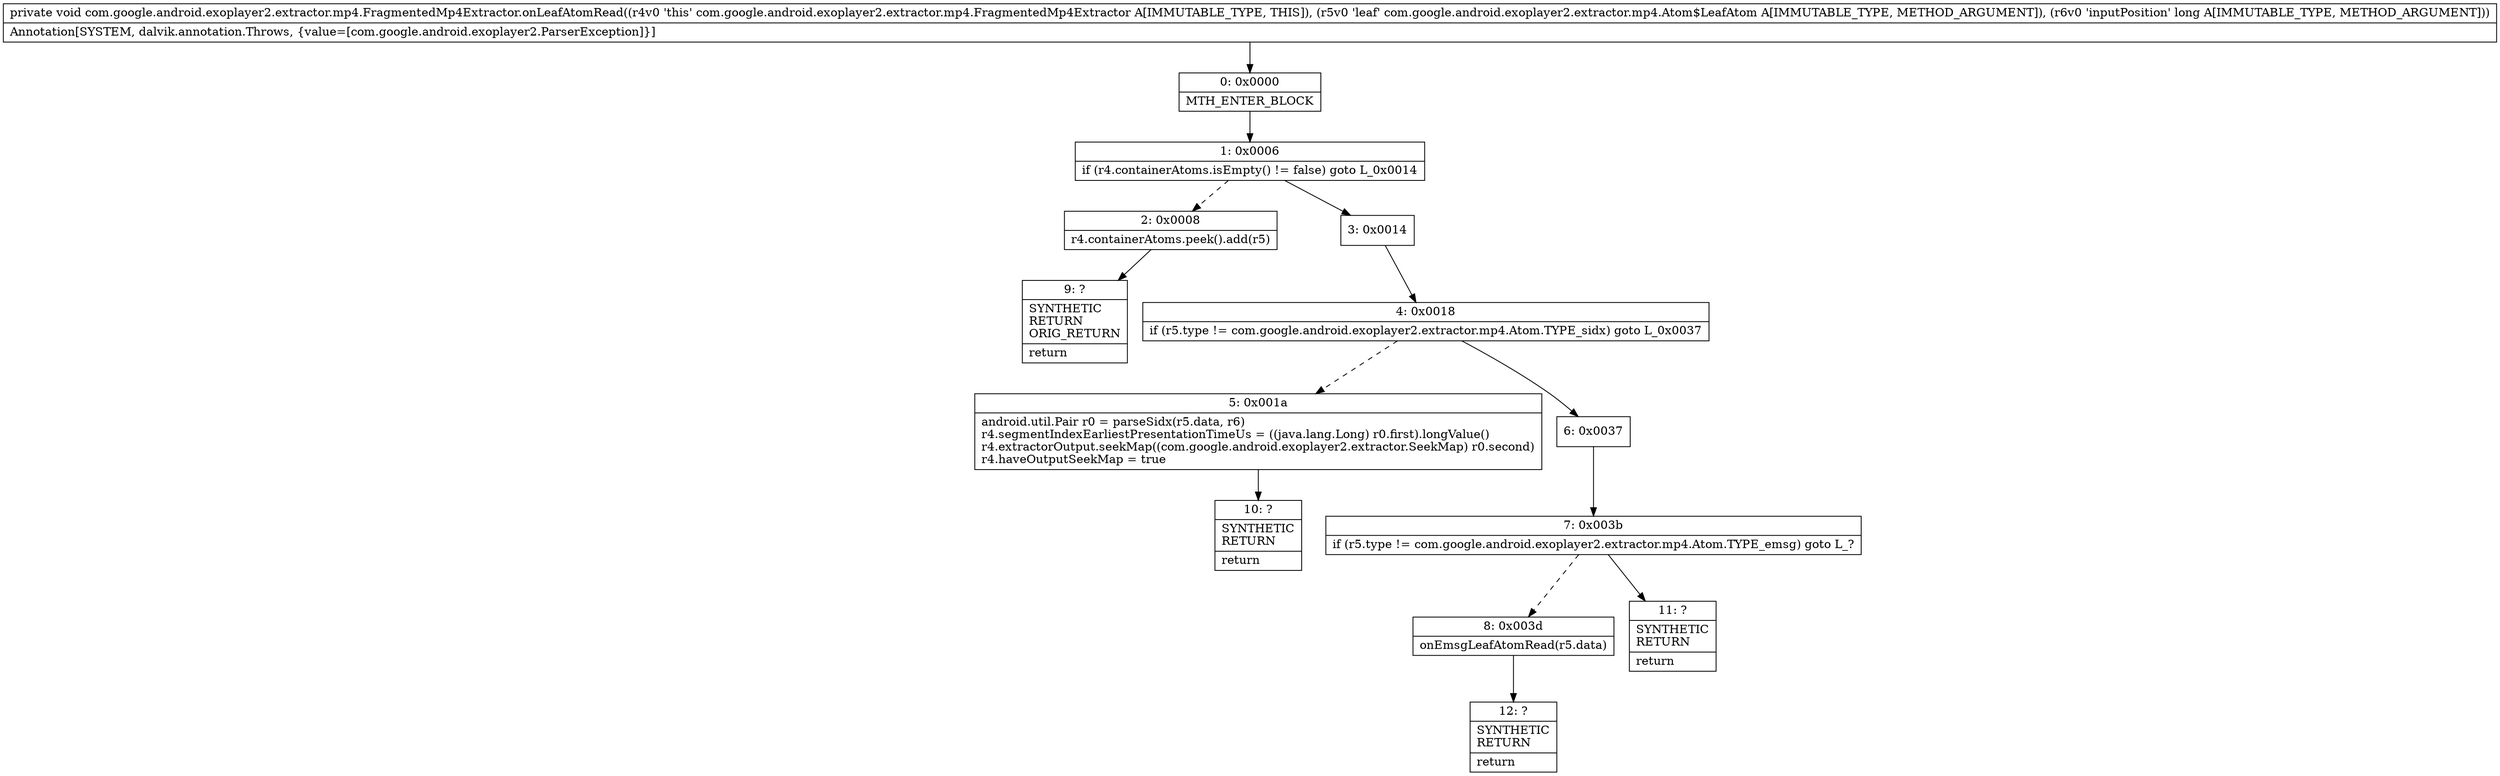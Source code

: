 digraph "CFG forcom.google.android.exoplayer2.extractor.mp4.FragmentedMp4Extractor.onLeafAtomRead(Lcom\/google\/android\/exoplayer2\/extractor\/mp4\/Atom$LeafAtom;J)V" {
Node_0 [shape=record,label="{0\:\ 0x0000|MTH_ENTER_BLOCK\l}"];
Node_1 [shape=record,label="{1\:\ 0x0006|if (r4.containerAtoms.isEmpty() != false) goto L_0x0014\l}"];
Node_2 [shape=record,label="{2\:\ 0x0008|r4.containerAtoms.peek().add(r5)\l}"];
Node_3 [shape=record,label="{3\:\ 0x0014}"];
Node_4 [shape=record,label="{4\:\ 0x0018|if (r5.type != com.google.android.exoplayer2.extractor.mp4.Atom.TYPE_sidx) goto L_0x0037\l}"];
Node_5 [shape=record,label="{5\:\ 0x001a|android.util.Pair r0 = parseSidx(r5.data, r6)\lr4.segmentIndexEarliestPresentationTimeUs = ((java.lang.Long) r0.first).longValue()\lr4.extractorOutput.seekMap((com.google.android.exoplayer2.extractor.SeekMap) r0.second)\lr4.haveOutputSeekMap = true\l}"];
Node_6 [shape=record,label="{6\:\ 0x0037}"];
Node_7 [shape=record,label="{7\:\ 0x003b|if (r5.type != com.google.android.exoplayer2.extractor.mp4.Atom.TYPE_emsg) goto L_?\l}"];
Node_8 [shape=record,label="{8\:\ 0x003d|onEmsgLeafAtomRead(r5.data)\l}"];
Node_9 [shape=record,label="{9\:\ ?|SYNTHETIC\lRETURN\lORIG_RETURN\l|return\l}"];
Node_10 [shape=record,label="{10\:\ ?|SYNTHETIC\lRETURN\l|return\l}"];
Node_11 [shape=record,label="{11\:\ ?|SYNTHETIC\lRETURN\l|return\l}"];
Node_12 [shape=record,label="{12\:\ ?|SYNTHETIC\lRETURN\l|return\l}"];
MethodNode[shape=record,label="{private void com.google.android.exoplayer2.extractor.mp4.FragmentedMp4Extractor.onLeafAtomRead((r4v0 'this' com.google.android.exoplayer2.extractor.mp4.FragmentedMp4Extractor A[IMMUTABLE_TYPE, THIS]), (r5v0 'leaf' com.google.android.exoplayer2.extractor.mp4.Atom$LeafAtom A[IMMUTABLE_TYPE, METHOD_ARGUMENT]), (r6v0 'inputPosition' long A[IMMUTABLE_TYPE, METHOD_ARGUMENT]))  | Annotation[SYSTEM, dalvik.annotation.Throws, \{value=[com.google.android.exoplayer2.ParserException]\}]\l}"];
MethodNode -> Node_0;
Node_0 -> Node_1;
Node_1 -> Node_2[style=dashed];
Node_1 -> Node_3;
Node_2 -> Node_9;
Node_3 -> Node_4;
Node_4 -> Node_5[style=dashed];
Node_4 -> Node_6;
Node_5 -> Node_10;
Node_6 -> Node_7;
Node_7 -> Node_8[style=dashed];
Node_7 -> Node_11;
Node_8 -> Node_12;
}

